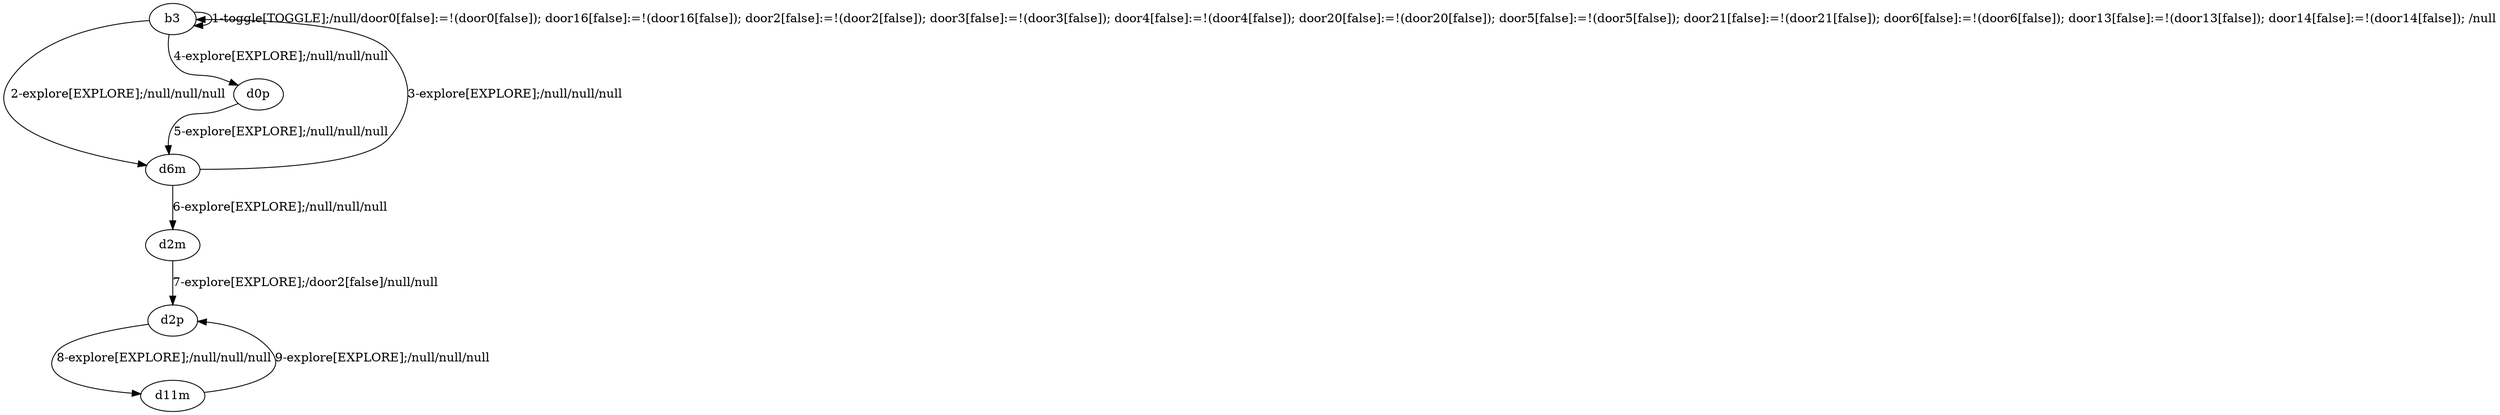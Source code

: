 # Total number of goals covered by this test: 2
# d11m --> d2p
# d2p --> d11m

digraph g {
"b3" -> "b3" [label = "1-toggle[TOGGLE];/null/door0[false]:=!(door0[false]); door16[false]:=!(door16[false]); door2[false]:=!(door2[false]); door3[false]:=!(door3[false]); door4[false]:=!(door4[false]); door20[false]:=!(door20[false]); door5[false]:=!(door5[false]); door21[false]:=!(door21[false]); door6[false]:=!(door6[false]); door13[false]:=!(door13[false]); door14[false]:=!(door14[false]); /null"];
"b3" -> "d6m" [label = "2-explore[EXPLORE];/null/null/null"];
"d6m" -> "b3" [label = "3-explore[EXPLORE];/null/null/null"];
"b3" -> "d0p" [label = "4-explore[EXPLORE];/null/null/null"];
"d0p" -> "d6m" [label = "5-explore[EXPLORE];/null/null/null"];
"d6m" -> "d2m" [label = "6-explore[EXPLORE];/null/null/null"];
"d2m" -> "d2p" [label = "7-explore[EXPLORE];/door2[false]/null/null"];
"d2p" -> "d11m" [label = "8-explore[EXPLORE];/null/null/null"];
"d11m" -> "d2p" [label = "9-explore[EXPLORE];/null/null/null"];
}